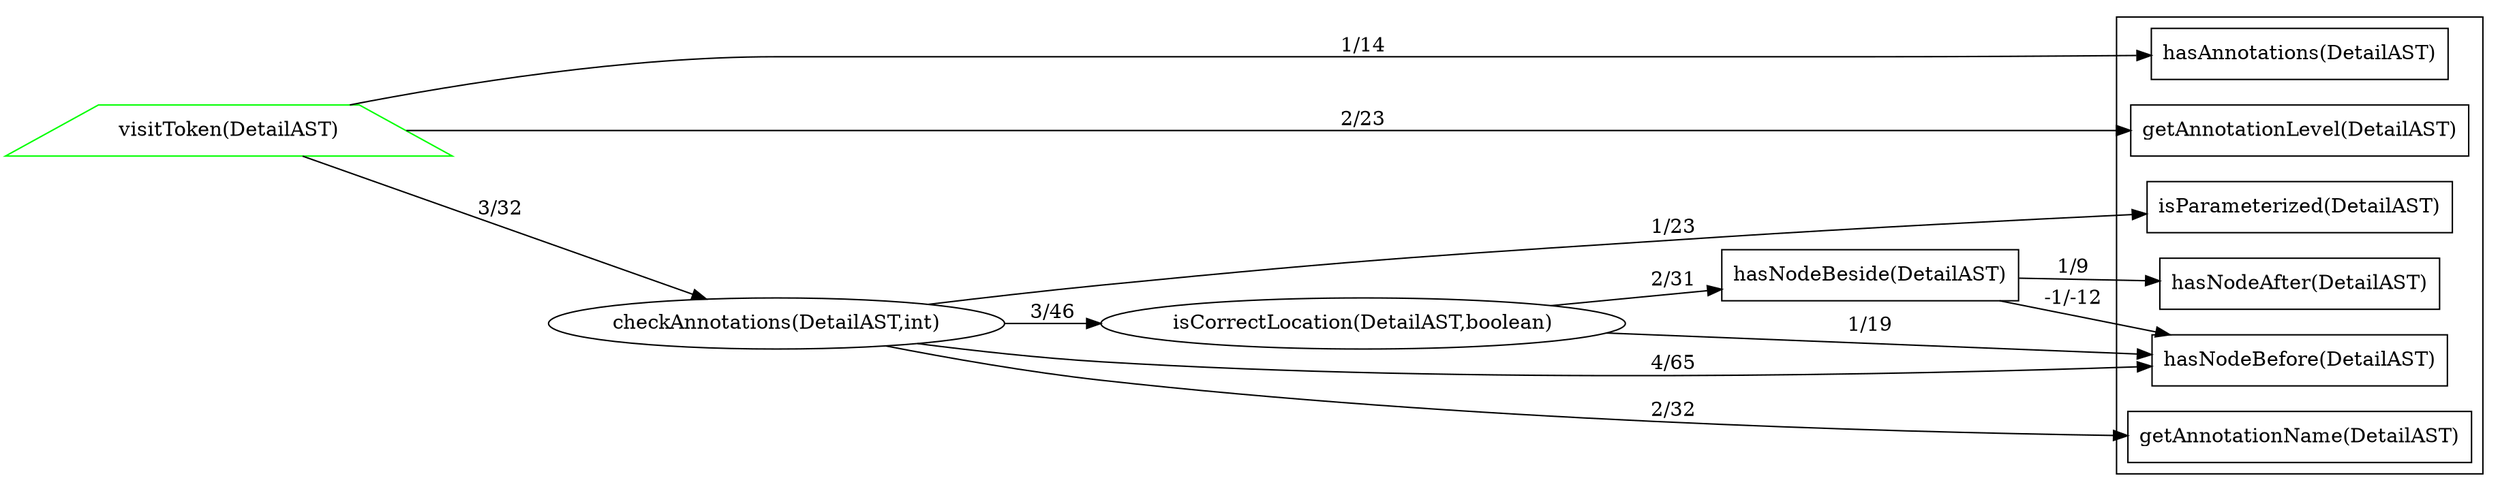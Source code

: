 digraph dependencies {
rankdir = "LR";
subgraph clustersimple {
"hasNodeBefore(DetailAST)" [ color="#000000ff" shape="polygon" ];
"hasAnnotations(DetailAST)" [ color="#000000ff" shape="polygon" ];
"hasNodeAfter(DetailAST)" [ color="#000000ff" shape="polygon" ];
"getAnnotationName(DetailAST)" [ color="#000000ff" shape="polygon" ];
"getAnnotationLevel(DetailAST)" [ color="#000000ff" shape="polygon" ];
"isParameterized(DetailAST)" [ color="#000000ff" shape="polygon" ];
}
"isCorrectLocation(DetailAST,boolean)" [ color="#000000ff" ];
"visitToken(DetailAST)" [ color="#00ff00ff" shape="trapezium" ];
"checkAnnotations(DetailAST,int)" [ color="#000000ff" ];
"hasNodeBeside(DetailAST)" [ color="#000000ff" shape="polygon" ];
"isCorrectLocation(DetailAST,boolean)" -> "hasNodeBefore(DetailAST)" [ label="1/19" ];
"isCorrectLocation(DetailAST,boolean)" -> "hasNodeBeside(DetailAST)" [ label="2/31" ];
"visitToken(DetailAST)" -> "hasAnnotations(DetailAST)" [ label="1/14" ];
"visitToken(DetailAST)" -> "getAnnotationLevel(DetailAST)" [ label="2/23" ];
"visitToken(DetailAST)" -> "checkAnnotations(DetailAST,int)" [ label="3/32" ];
"checkAnnotations(DetailAST,int)" -> "isParameterized(DetailAST)" [ label="1/23" ];
"checkAnnotations(DetailAST,int)" -> "isCorrectLocation(DetailAST,boolean)" [ label="3/46" ];
"checkAnnotations(DetailAST,int)" -> "getAnnotationName(DetailAST)" [ label="2/32" ];
"checkAnnotations(DetailAST,int)" -> "hasNodeBefore(DetailAST)" [ label="4/65" ];
"hasNodeBeside(DetailAST)" -> "hasNodeBefore(DetailAST)" [ label="-1/-12" ];
"hasNodeBeside(DetailAST)" -> "hasNodeAfter(DetailAST)" [ label="1/9" ];
/*
Legend
Node border color:
    a) GREEN - public
    b) YELLOW - protected
    c) BLACK - private
    d) BLUE - default
Node shape:
    if static - rectangle
    otherwise if override - trapezium
    otherwise if overloaded - triangle
    otherwise ellipse

*/
}